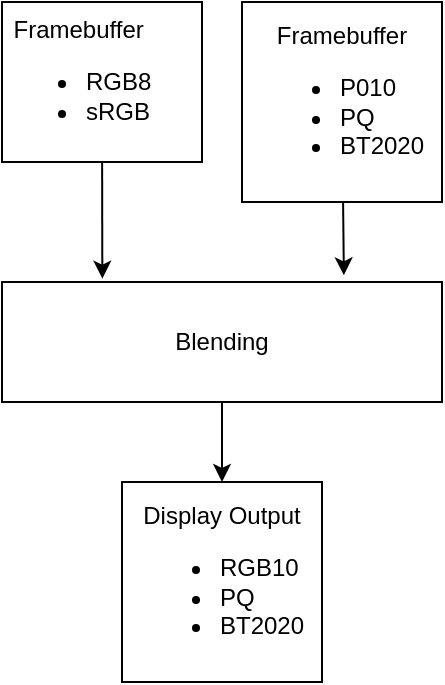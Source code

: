 <mxfile version="14.6.13" type="device"><diagram id="5iAH_SKWfpT4d7aif5q5" name="Page-1"><mxGraphModel dx="559" dy="1143" grid="1" gridSize="10" guides="1" tooltips="1" connect="1" arrows="1" fold="1" page="1" pageScale="1" pageWidth="1100" pageHeight="850" math="0" shadow="0"><root><mxCell id="0"/><mxCell id="1" parent="0"/><mxCell id="AGIKlVGinTpbPVsYW91f-13" value="" style="edgeStyle=none;rounded=0;orthogonalLoop=1;jettySize=auto;html=1;entryX=0.228;entryY=-0.028;entryDx=0;entryDy=0;entryPerimeter=0;" edge="1" parent="1" source="AGIKlVGinTpbPVsYW91f-1" target="AGIKlVGinTpbPVsYW91f-7"><mxGeometry relative="1" as="geometry"><mxPoint x="90" y="120" as="targetPoint"/></mxGeometry></mxCell><mxCell id="AGIKlVGinTpbPVsYW91f-1" value="&lt;div style=&quot;text-align: center&quot;&gt;&lt;span&gt;Framebuffer&lt;/span&gt;&lt;/div&gt;&lt;div&gt;&lt;ul&gt;&lt;li&gt;&lt;span&gt;RGB8&lt;/span&gt;&lt;/li&gt;&lt;li&gt;&lt;span&gt;sRGB&lt;/span&gt;&lt;/li&gt;&lt;/ul&gt;&lt;/div&gt;" style="rounded=0;whiteSpace=wrap;html=1;align=left;" vertex="1" parent="1"><mxGeometry x="40" y="40" width="100" height="80" as="geometry"/></mxCell><mxCell id="AGIKlVGinTpbPVsYW91f-34" style="edgeStyle=none;rounded=0;orthogonalLoop=1;jettySize=auto;html=1;exitX=0.5;exitY=1;exitDx=0;exitDy=0;" edge="1" parent="1" source="AGIKlVGinTpbPVsYW91f-7"><mxGeometry relative="1" as="geometry"><mxPoint x="150" y="280" as="targetPoint"/></mxGeometry></mxCell><mxCell id="AGIKlVGinTpbPVsYW91f-7" value="Blending" style="rounded=0;whiteSpace=wrap;html=1;" vertex="1" parent="1"><mxGeometry x="40" y="180" width="220" height="60" as="geometry"/></mxCell><mxCell id="AGIKlVGinTpbPVsYW91f-18" value="" style="edgeStyle=none;rounded=0;orthogonalLoop=1;jettySize=auto;html=1;entryX=0.777;entryY=-0.056;entryDx=0;entryDy=0;entryPerimeter=0;" edge="1" parent="1" source="AGIKlVGinTpbPVsYW91f-19" target="AGIKlVGinTpbPVsYW91f-7"><mxGeometry relative="1" as="geometry"><mxPoint x="210" y="120" as="targetPoint"/></mxGeometry></mxCell><mxCell id="AGIKlVGinTpbPVsYW91f-19" value="Framebuffer&lt;br&gt;&lt;ul&gt;&lt;li style=&quot;text-align: left&quot;&gt;P010&lt;/li&gt;&lt;li style=&quot;text-align: left&quot;&gt;PQ&lt;/li&gt;&lt;li style=&quot;text-align: left&quot;&gt;BT2020&lt;/li&gt;&lt;/ul&gt;" style="rounded=0;whiteSpace=wrap;html=1;" vertex="1" parent="1"><mxGeometry x="160" y="40" width="100" height="100" as="geometry"/></mxCell><mxCell id="AGIKlVGinTpbPVsYW91f-35" value="Display Output&lt;br&gt;&lt;ul&gt;&lt;li style=&quot;text-align: left&quot;&gt;RGB10&lt;/li&gt;&lt;li style=&quot;text-align: left&quot;&gt;PQ&lt;/li&gt;&lt;li style=&quot;text-align: left&quot;&gt;BT2020&lt;/li&gt;&lt;/ul&gt;" style="rounded=0;whiteSpace=wrap;html=1;" vertex="1" parent="1"><mxGeometry x="100" y="280" width="100" height="100" as="geometry"/></mxCell></root></mxGraphModel></diagram></mxfile>